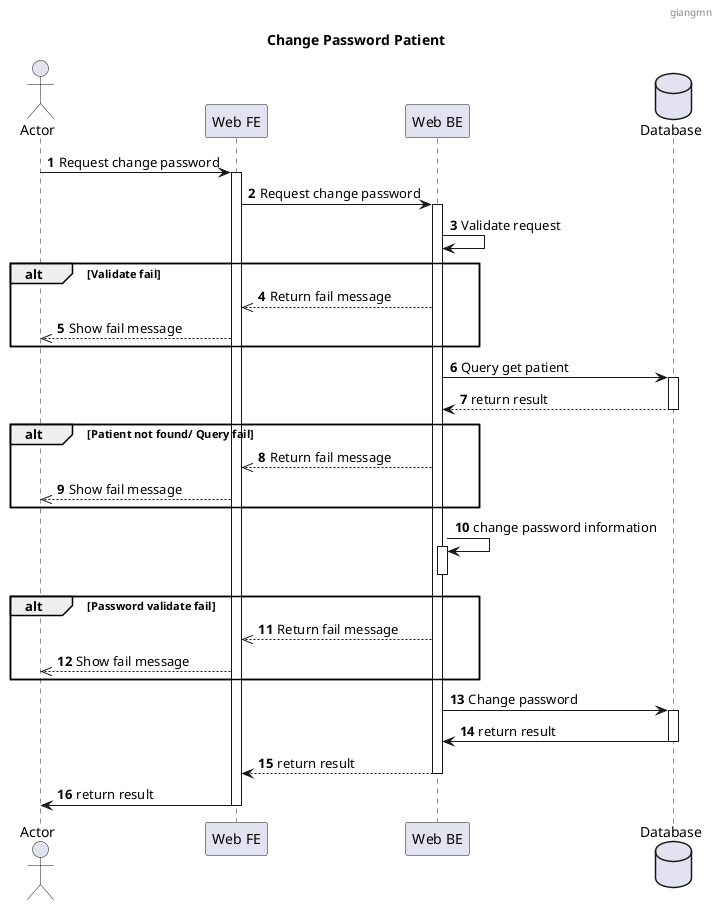 @startuml
header : giangmn
title: Change Password Patient
autonumber

actor "Actor" as a
participant "Web FE" as fe
participant "Web BE" as be
database "Database" as db

a->fe : Request change password
fe++
fe -> be: Request change password
be++
be -> be: Validate request
alt Validate fail
be -->> fe: Return fail message
fe-->>a: Show fail message
end
be -> db: Query get patient
db++
db --> be: return result
db--
alt Patient not found/ Query fail
be -->> fe: Return fail message
fe-->>a: Show fail message
end

be-> be: change password information
be++
be--

alt Password validate fail
be -->> fe: Return fail message
fe-->>a: Show fail message
end

be->db: Change password
db++
db->be: return result
db--
be --> fe: return result
be--
fe->a: return result
fe--
@enduml
